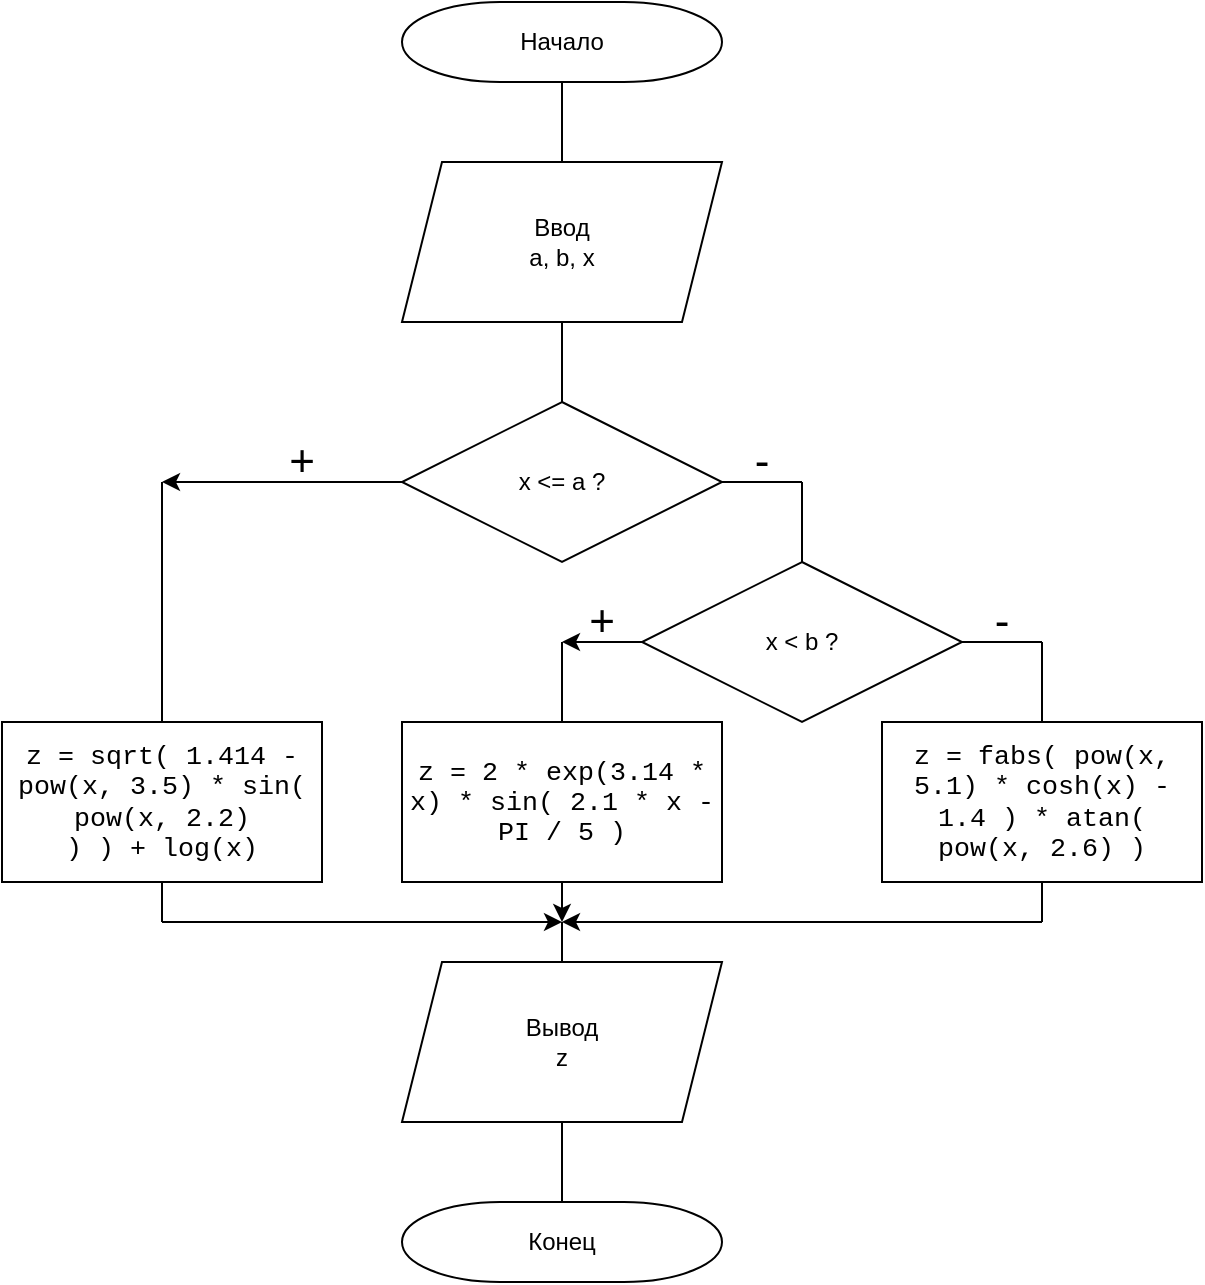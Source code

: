 <mxfile version="14.4.3" type="device"><diagram id="nCweT1UqrCzzjMvm8Aqo" name="Страница 1"><mxGraphModel dx="1022" dy="604" grid="1" gridSize="10" guides="1" tooltips="1" connect="1" arrows="1" fold="1" page="1" pageScale="1" pageWidth="827" pageHeight="1169" math="0" shadow="0"><root><mxCell id="0"/><mxCell id="1" parent="0"/><mxCell id="AZNvxe2-vhcMBYD3b3W4-24" value="" style="endArrow=none;html=1;exitX=0.5;exitY=0;exitDx=0;exitDy=0;exitPerimeter=0;" edge="1" parent="1" source="AZNvxe2-vhcMBYD3b3W4-23"><mxGeometry width="50" height="50" relative="1" as="geometry"><mxPoint x="440" y="550" as="sourcePoint"/><mxPoint x="400" y="500" as="targetPoint"/></mxGeometry></mxCell><mxCell id="AZNvxe2-vhcMBYD3b3W4-1" value="Начало" style="strokeWidth=1;html=1;shape=mxgraph.flowchart.terminator;whiteSpace=wrap;perimeterSpacing=0;aspect=fixed;" vertex="1" parent="1"><mxGeometry x="320" y="40" width="160" height="40" as="geometry"/></mxCell><mxCell id="AZNvxe2-vhcMBYD3b3W4-3" value="x &amp;lt;= a ?" style="rhombus;whiteSpace=wrap;html=1;strokeWidth=1;" vertex="1" parent="1"><mxGeometry x="320" y="240" width="160" height="80" as="geometry"/></mxCell><mxCell id="AZNvxe2-vhcMBYD3b3W4-4" value="&lt;span lang=&quot;EN-US&quot; style=&quot;font-size: 10.0pt ; line-height: 107% ; font-family: &amp;#34;courier new&amp;#34;&quot;&gt;z = sqrt( 1.414 - pow(x, 3.5) * sin( pow(x, 2.2)&lt;br/&gt;) ) + log(x)&lt;/span&gt;" style="rounded=0;whiteSpace=wrap;html=1;" vertex="1" parent="1"><mxGeometry x="120" y="400" width="160" height="80" as="geometry"/></mxCell><mxCell id="AZNvxe2-vhcMBYD3b3W4-5" value="x &amp;lt; b ?" style="rhombus;whiteSpace=wrap;html=1;strokeWidth=1;" vertex="1" parent="1"><mxGeometry x="440" y="320" width="160" height="80" as="geometry"/></mxCell><mxCell id="AZNvxe2-vhcMBYD3b3W4-6" value="&lt;span lang=&quot;EN-US&quot; style=&quot;font-size: 10.0pt ; line-height: 107% ; font-family: &amp;#34;courier new&amp;#34;&quot;&gt;z = 2 * exp(3.14 * x) * sin( 2.1 * x - PI / 5 )&lt;/span&gt;" style="rounded=0;whiteSpace=wrap;html=1;" vertex="1" parent="1"><mxGeometry x="320" y="400" width="160" height="80" as="geometry"/></mxCell><mxCell id="AZNvxe2-vhcMBYD3b3W4-7" value="&lt;span lang=&quot;EN-US&quot; style=&quot;font-size: 10.0pt ; line-height: 107% ; font-family: &amp;#34;courier new&amp;#34;&quot;&gt;z = fabs( pow(x, 5.1) * cosh(x) - 1.4 ) * atan(&lt;br/&gt;pow(x, 2.6) )&lt;/span&gt;" style="rounded=0;whiteSpace=wrap;html=1;" vertex="1" parent="1"><mxGeometry x="560" y="400" width="160" height="80" as="geometry"/></mxCell><mxCell id="AZNvxe2-vhcMBYD3b3W4-8" value="" style="endArrow=classic;html=1;exitX=0;exitY=0.5;exitDx=0;exitDy=0;" edge="1" parent="1" source="AZNvxe2-vhcMBYD3b3W4-3"><mxGeometry width="50" height="50" relative="1" as="geometry"><mxPoint x="410" y="380" as="sourcePoint"/><mxPoint x="200" y="280" as="targetPoint"/></mxGeometry></mxCell><mxCell id="AZNvxe2-vhcMBYD3b3W4-9" value="" style="endArrow=none;html=1;exitX=0.5;exitY=0;exitDx=0;exitDy=0;" edge="1" parent="1" source="AZNvxe2-vhcMBYD3b3W4-4"><mxGeometry width="50" height="50" relative="1" as="geometry"><mxPoint x="440" y="380" as="sourcePoint"/><mxPoint x="200" y="280" as="targetPoint"/></mxGeometry></mxCell><mxCell id="AZNvxe2-vhcMBYD3b3W4-10" value="" style="endArrow=none;html=1;entryX=1;entryY=0.5;entryDx=0;entryDy=0;" edge="1" parent="1" target="AZNvxe2-vhcMBYD3b3W4-3"><mxGeometry width="50" height="50" relative="1" as="geometry"><mxPoint x="520" y="280" as="sourcePoint"/><mxPoint x="440" y="320" as="targetPoint"/></mxGeometry></mxCell><mxCell id="AZNvxe2-vhcMBYD3b3W4-11" value="" style="endArrow=none;html=1;exitX=0.5;exitY=0;exitDx=0;exitDy=0;" edge="1" parent="1" source="AZNvxe2-vhcMBYD3b3W4-5"><mxGeometry width="50" height="50" relative="1" as="geometry"><mxPoint x="440" y="380" as="sourcePoint"/><mxPoint x="520" y="280" as="targetPoint"/></mxGeometry></mxCell><mxCell id="AZNvxe2-vhcMBYD3b3W4-12" value="" style="endArrow=none;html=1;entryX=0.5;entryY=1;entryDx=0;entryDy=0;entryPerimeter=0;exitX=0.5;exitY=0;exitDx=0;exitDy=0;" edge="1" parent="1" source="AZNvxe2-vhcMBYD3b3W4-3" target="AZNvxe2-vhcMBYD3b3W4-1"><mxGeometry width="50" height="50" relative="1" as="geometry"><mxPoint x="440" y="380" as="sourcePoint"/><mxPoint x="440" y="320" as="targetPoint"/></mxGeometry></mxCell><mxCell id="AZNvxe2-vhcMBYD3b3W4-2" value="Ввод&lt;br&gt;a, b, x" style="shape=parallelogram;perimeter=parallelogramPerimeter;whiteSpace=wrap;html=1;fixedSize=1;" vertex="1" parent="1"><mxGeometry x="320" y="120" width="160" height="80" as="geometry"/></mxCell><mxCell id="AZNvxe2-vhcMBYD3b3W4-13" value="" style="endArrow=none;html=1;exitX=0.5;exitY=0;exitDx=0;exitDy=0;" edge="1" parent="1" source="AZNvxe2-vhcMBYD3b3W4-6"><mxGeometry width="50" height="50" relative="1" as="geometry"><mxPoint x="440" y="470" as="sourcePoint"/><mxPoint x="400" y="360" as="targetPoint"/></mxGeometry></mxCell><mxCell id="AZNvxe2-vhcMBYD3b3W4-14" value="" style="endArrow=none;html=1;entryX=0.5;entryY=0;entryDx=0;entryDy=0;" edge="1" parent="1" target="AZNvxe2-vhcMBYD3b3W4-7"><mxGeometry width="50" height="50" relative="1" as="geometry"><mxPoint x="640" y="360" as="sourcePoint"/><mxPoint x="400" y="360" as="targetPoint"/></mxGeometry></mxCell><mxCell id="AZNvxe2-vhcMBYD3b3W4-15" value="" style="endArrow=none;html=1;exitX=1;exitY=0.5;exitDx=0;exitDy=0;" edge="1" parent="1" source="AZNvxe2-vhcMBYD3b3W4-5"><mxGeometry width="50" height="50" relative="1" as="geometry"><mxPoint x="440" y="470" as="sourcePoint"/><mxPoint x="640" y="360" as="targetPoint"/></mxGeometry></mxCell><mxCell id="AZNvxe2-vhcMBYD3b3W4-16" value="" style="endArrow=classic;html=1;" edge="1" parent="1" source="AZNvxe2-vhcMBYD3b3W4-5"><mxGeometry width="50" height="50" relative="1" as="geometry"><mxPoint x="410" y="470" as="sourcePoint"/><mxPoint x="400" y="360" as="targetPoint"/></mxGeometry></mxCell><mxCell id="AZNvxe2-vhcMBYD3b3W4-17" value="&lt;font style=&quot;font-size: 22px&quot;&gt;+&lt;/font&gt;" style="text;html=1;strokeColor=none;fillColor=none;align=center;verticalAlign=middle;whiteSpace=wrap;rounded=0;" vertex="1" parent="1"><mxGeometry x="250" y="260" width="40" height="20" as="geometry"/></mxCell><mxCell id="AZNvxe2-vhcMBYD3b3W4-18" value="&lt;font style=&quot;font-size: 22px&quot;&gt;+&lt;/font&gt;" style="text;html=1;strokeColor=none;fillColor=none;align=center;verticalAlign=middle;whiteSpace=wrap;rounded=0;" vertex="1" parent="1"><mxGeometry x="400" y="340" width="40" height="20" as="geometry"/></mxCell><mxCell id="AZNvxe2-vhcMBYD3b3W4-19" value="&lt;font style=&quot;font-size: 22px&quot;&gt;-&lt;/font&gt;" style="text;html=1;strokeColor=none;fillColor=none;align=center;verticalAlign=middle;whiteSpace=wrap;rounded=0;" vertex="1" parent="1"><mxGeometry x="600" y="340" width="40" height="20" as="geometry"/></mxCell><mxCell id="AZNvxe2-vhcMBYD3b3W4-20" value="&lt;font style=&quot;font-size: 22px&quot;&gt;-&lt;/font&gt;" style="text;html=1;strokeColor=none;fillColor=none;align=center;verticalAlign=middle;whiteSpace=wrap;rounded=0;" vertex="1" parent="1"><mxGeometry x="480" y="260" width="40" height="20" as="geometry"/></mxCell><mxCell id="AZNvxe2-vhcMBYD3b3W4-22" value="Вывод&lt;br&gt;z" style="shape=parallelogram;perimeter=parallelogramPerimeter;whiteSpace=wrap;html=1;fixedSize=1;" vertex="1" parent="1"><mxGeometry x="320" y="520" width="160" height="80" as="geometry"/></mxCell><mxCell id="AZNvxe2-vhcMBYD3b3W4-23" value="Конец" style="strokeWidth=1;html=1;shape=mxgraph.flowchart.terminator;whiteSpace=wrap;perimeterSpacing=0;aspect=fixed;" vertex="1" parent="1"><mxGeometry x="320" y="640" width="160" height="40" as="geometry"/></mxCell><mxCell id="AZNvxe2-vhcMBYD3b3W4-25" value="" style="endArrow=classic;html=1;" edge="1" parent="1"><mxGeometry width="50" height="50" relative="1" as="geometry"><mxPoint x="200" y="500" as="sourcePoint"/><mxPoint x="400" y="500" as="targetPoint"/></mxGeometry></mxCell><mxCell id="AZNvxe2-vhcMBYD3b3W4-26" value="" style="endArrow=classic;html=1;" edge="1" parent="1"><mxGeometry width="50" height="50" relative="1" as="geometry"><mxPoint x="640" y="500" as="sourcePoint"/><mxPoint x="400" y="500" as="targetPoint"/></mxGeometry></mxCell><mxCell id="AZNvxe2-vhcMBYD3b3W4-27" value="" style="endArrow=classic;html=1;exitX=0.5;exitY=1;exitDx=0;exitDy=0;" edge="1" parent="1" source="AZNvxe2-vhcMBYD3b3W4-6"><mxGeometry width="50" height="50" relative="1" as="geometry"><mxPoint x="410" y="540" as="sourcePoint"/><mxPoint x="400" y="500" as="targetPoint"/></mxGeometry></mxCell><mxCell id="AZNvxe2-vhcMBYD3b3W4-28" value="" style="endArrow=none;html=1;entryX=0.5;entryY=1;entryDx=0;entryDy=0;" edge="1" parent="1" target="AZNvxe2-vhcMBYD3b3W4-4"><mxGeometry width="50" height="50" relative="1" as="geometry"><mxPoint x="200" y="500" as="sourcePoint"/><mxPoint x="440" y="490" as="targetPoint"/></mxGeometry></mxCell><mxCell id="AZNvxe2-vhcMBYD3b3W4-30" value="" style="endArrow=none;html=1;entryX=0.5;entryY=1;entryDx=0;entryDy=0;" edge="1" parent="1" target="AZNvxe2-vhcMBYD3b3W4-7"><mxGeometry width="50" height="50" relative="1" as="geometry"><mxPoint x="640" y="500" as="sourcePoint"/><mxPoint x="440" y="490" as="targetPoint"/></mxGeometry></mxCell></root></mxGraphModel></diagram></mxfile>